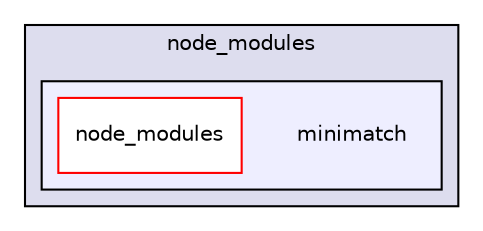 digraph "gulp-src/node_modules/gulp/node_modules/vinyl-fs/node_modules/glob-stream/node_modules/minimatch" {
  compound=true
  node [ fontsize="10", fontname="Helvetica"];
  edge [ labelfontsize="10", labelfontname="Helvetica"];
  subgraph clusterdir_47336bd2926e90de8ec221555b0453d5 {
    graph [ bgcolor="#ddddee", pencolor="black", label="node_modules" fontname="Helvetica", fontsize="10", URL="dir_47336bd2926e90de8ec221555b0453d5.html"]
  subgraph clusterdir_0fc5271ff1f625ce02c4752eacfa201a {
    graph [ bgcolor="#eeeeff", pencolor="black", label="" URL="dir_0fc5271ff1f625ce02c4752eacfa201a.html"];
    dir_0fc5271ff1f625ce02c4752eacfa201a [shape=plaintext label="minimatch"];
    dir_2027b7acd8352031484b70c6eeb37013 [shape=box label="node_modules" color="red" fillcolor="white" style="filled" URL="dir_2027b7acd8352031484b70c6eeb37013.html"];
  }
  }
}
